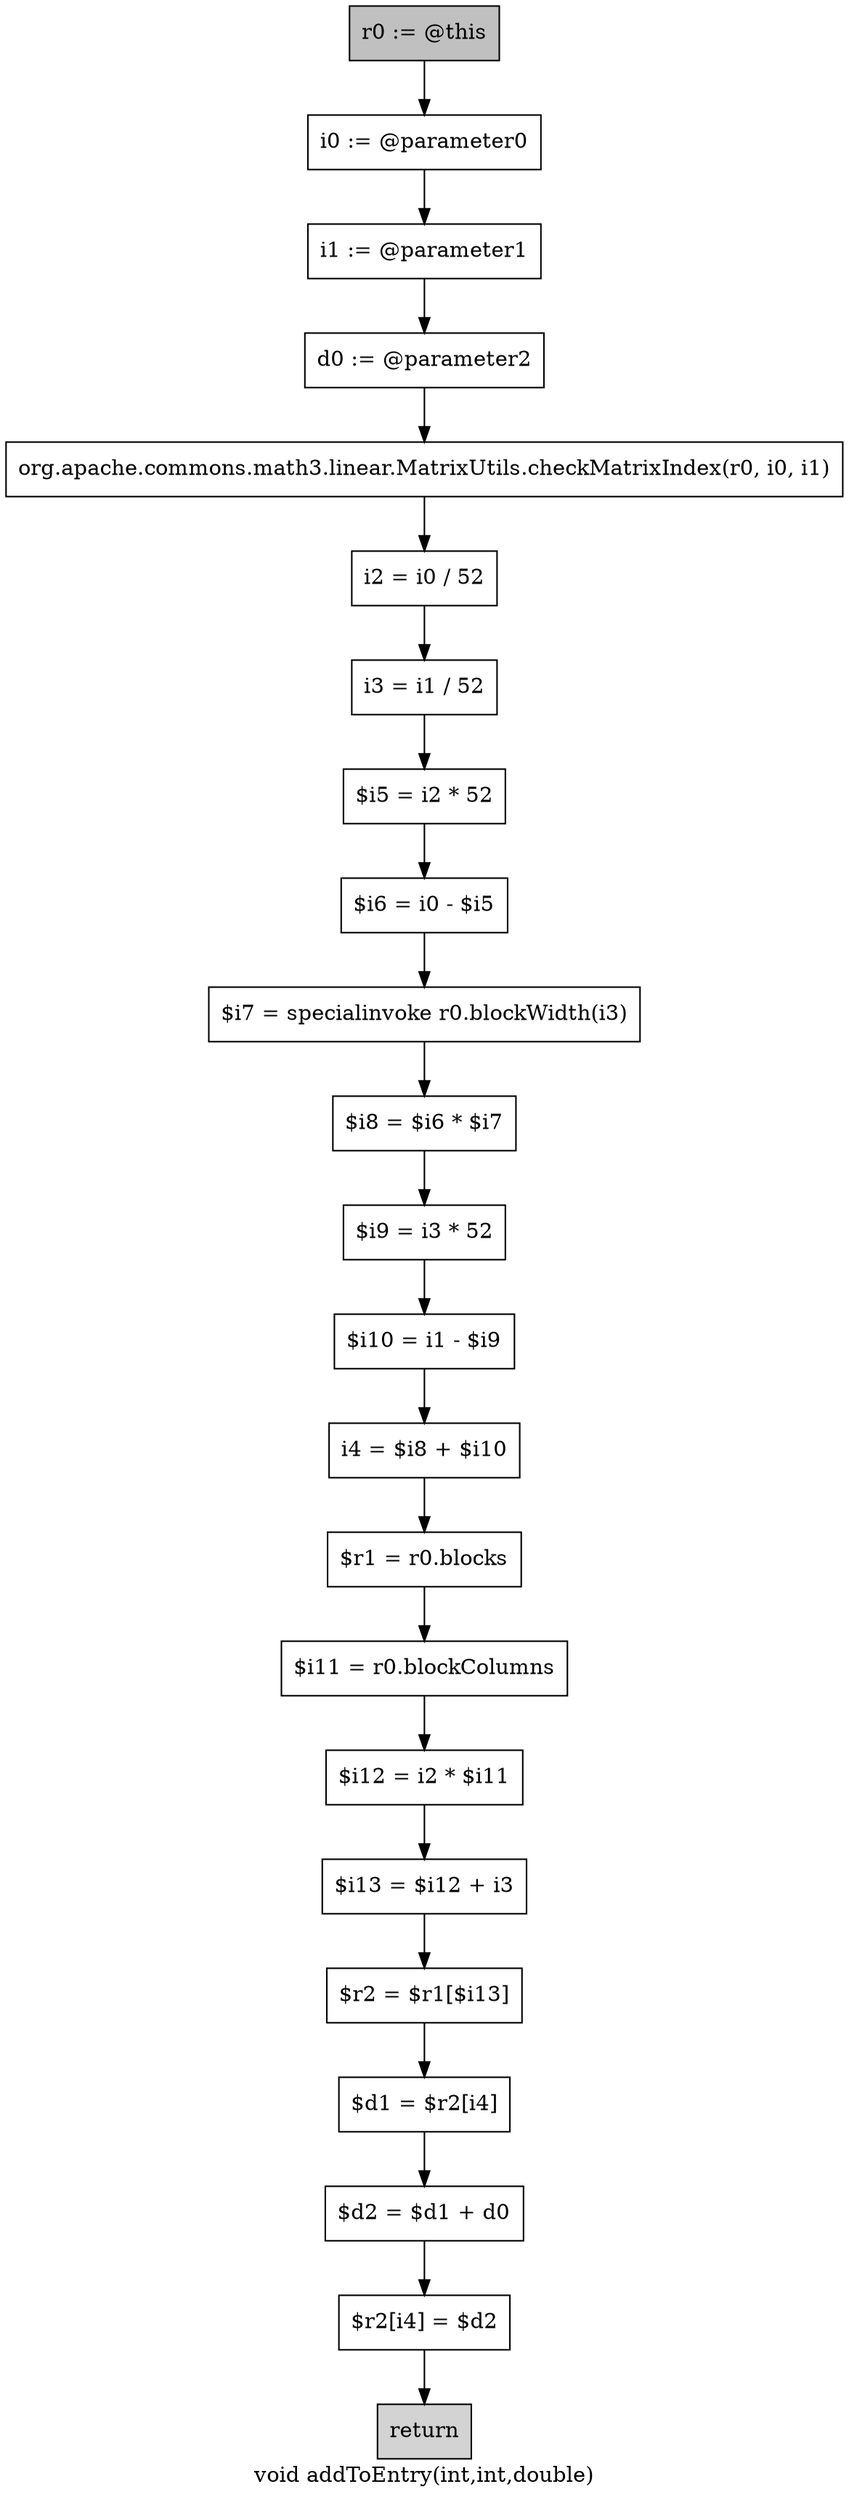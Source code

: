 digraph "void addToEntry(int,int,double)" {
    label="void addToEntry(int,int,double)";
    node [shape=box];
    "0" [style=filled,fillcolor=gray,label="r0 := @this",];
    "1" [label="i0 := @parameter0",];
    "0"->"1";
    "2" [label="i1 := @parameter1",];
    "1"->"2";
    "3" [label="d0 := @parameter2",];
    "2"->"3";
    "4" [label="org.apache.commons.math3.linear.MatrixUtils.checkMatrixIndex(r0, i0, i1)",];
    "3"->"4";
    "5" [label="i2 = i0 / 52",];
    "4"->"5";
    "6" [label="i3 = i1 / 52",];
    "5"->"6";
    "7" [label="$i5 = i2 * 52",];
    "6"->"7";
    "8" [label="$i6 = i0 - $i5",];
    "7"->"8";
    "9" [label="$i7 = specialinvoke r0.blockWidth(i3)",];
    "8"->"9";
    "10" [label="$i8 = $i6 * $i7",];
    "9"->"10";
    "11" [label="$i9 = i3 * 52",];
    "10"->"11";
    "12" [label="$i10 = i1 - $i9",];
    "11"->"12";
    "13" [label="i4 = $i8 + $i10",];
    "12"->"13";
    "14" [label="$r1 = r0.blocks",];
    "13"->"14";
    "15" [label="$i11 = r0.blockColumns",];
    "14"->"15";
    "16" [label="$i12 = i2 * $i11",];
    "15"->"16";
    "17" [label="$i13 = $i12 + i3",];
    "16"->"17";
    "18" [label="$r2 = $r1[$i13]",];
    "17"->"18";
    "19" [label="$d1 = $r2[i4]",];
    "18"->"19";
    "20" [label="$d2 = $d1 + d0",];
    "19"->"20";
    "21" [label="$r2[i4] = $d2",];
    "20"->"21";
    "22" [style=filled,fillcolor=lightgray,label="return",];
    "21"->"22";
}
